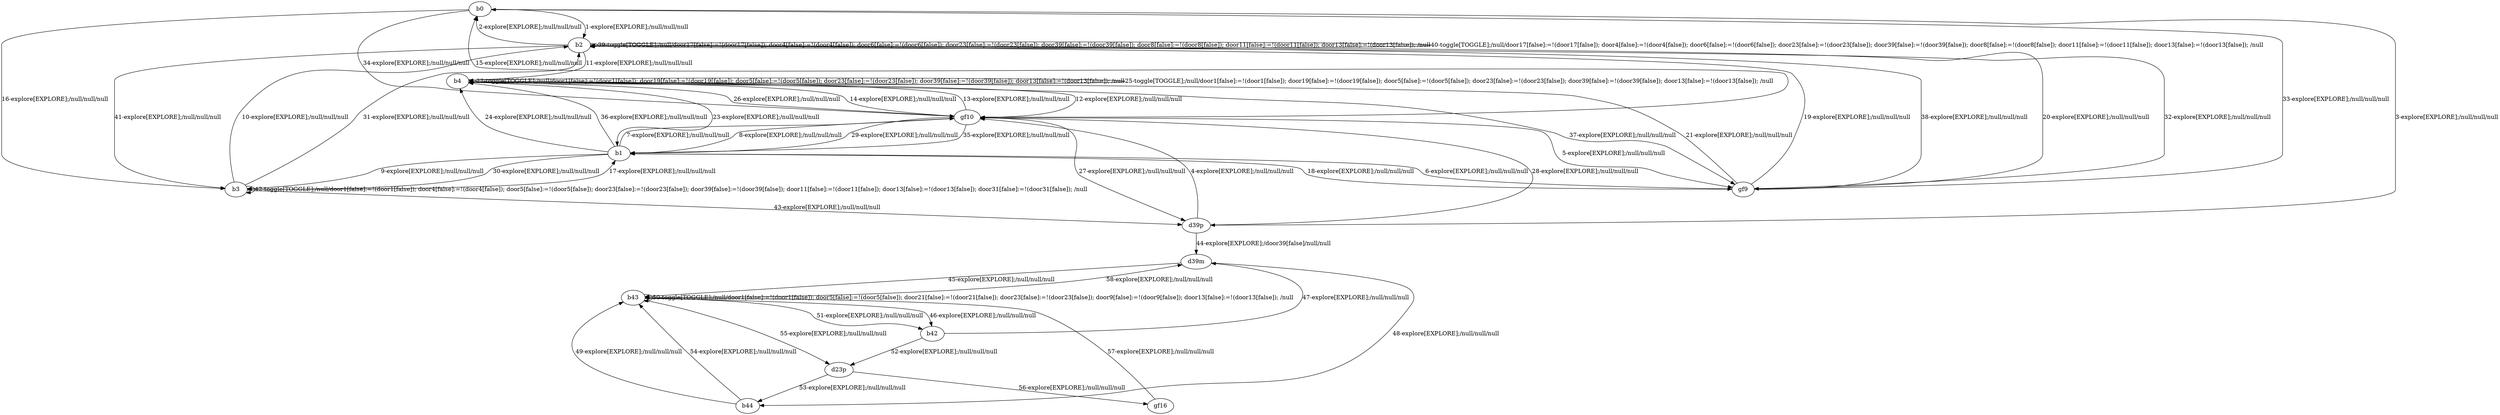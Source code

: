 # Total number of goals covered by this test: 1
# gf16 --> b43

digraph g {
"b0" -> "b2" [label = "1-explore[EXPLORE];/null/null/null"];
"b2" -> "b0" [label = "2-explore[EXPLORE];/null/null/null"];
"b0" -> "d39p" [label = "3-explore[EXPLORE];/null/null/null"];
"d39p" -> "gf10" [label = "4-explore[EXPLORE];/null/null/null"];
"gf10" -> "gf9" [label = "5-explore[EXPLORE];/null/null/null"];
"gf9" -> "b1" [label = "6-explore[EXPLORE];/null/null/null"];
"b1" -> "gf10" [label = "7-explore[EXPLORE];/null/null/null"];
"gf10" -> "b1" [label = "8-explore[EXPLORE];/null/null/null"];
"b1" -> "b3" [label = "9-explore[EXPLORE];/null/null/null"];
"b3" -> "b2" [label = "10-explore[EXPLORE];/null/null/null"];
"b2" -> "b4" [label = "11-explore[EXPLORE];/null/null/null"];
"b4" -> "gf10" [label = "12-explore[EXPLORE];/null/null/null"];
"gf10" -> "b4" [label = "13-explore[EXPLORE];/null/null/null"];
"b4" -> "gf10" [label = "14-explore[EXPLORE];/null/null/null"];
"gf10" -> "b0" [label = "15-explore[EXPLORE];/null/null/null"];
"b0" -> "b3" [label = "16-explore[EXPLORE];/null/null/null"];
"b3" -> "b1" [label = "17-explore[EXPLORE];/null/null/null"];
"b1" -> "gf9" [label = "18-explore[EXPLORE];/null/null/null"];
"gf9" -> "b2" [label = "19-explore[EXPLORE];/null/null/null"];
"b2" -> "gf9" [label = "20-explore[EXPLORE];/null/null/null"];
"gf9" -> "b4" [label = "21-explore[EXPLORE];/null/null/null"];
"b4" -> "b4" [label = "22-toggle[TOGGLE];/null/door1[false]:=!(door1[false]); door19[false]:=!(door19[false]); door5[false]:=!(door5[false]); door23[false]:=!(door23[false]); door39[false]:=!(door39[false]); door13[false]:=!(door13[false]); /null"];
"b4" -> "b1" [label = "23-explore[EXPLORE];/null/null/null"];
"b1" -> "b4" [label = "24-explore[EXPLORE];/null/null/null"];
"b4" -> "b4" [label = "25-toggle[TOGGLE];/null/door1[false]:=!(door1[false]); door19[false]:=!(door19[false]); door5[false]:=!(door5[false]); door23[false]:=!(door23[false]); door39[false]:=!(door39[false]); door13[false]:=!(door13[false]); /null"];
"b4" -> "gf10" [label = "26-explore[EXPLORE];/null/null/null"];
"gf10" -> "d39p" [label = "27-explore[EXPLORE];/null/null/null"];
"d39p" -> "gf10" [label = "28-explore[EXPLORE];/null/null/null"];
"gf10" -> "b1" [label = "29-explore[EXPLORE];/null/null/null"];
"b1" -> "b3" [label = "30-explore[EXPLORE];/null/null/null"];
"b3" -> "b2" [label = "31-explore[EXPLORE];/null/null/null"];
"b2" -> "gf9" [label = "32-explore[EXPLORE];/null/null/null"];
"gf9" -> "b0" [label = "33-explore[EXPLORE];/null/null/null"];
"b0" -> "gf10" [label = "34-explore[EXPLORE];/null/null/null"];
"gf10" -> "b1" [label = "35-explore[EXPLORE];/null/null/null"];
"b1" -> "b4" [label = "36-explore[EXPLORE];/null/null/null"];
"b4" -> "gf9" [label = "37-explore[EXPLORE];/null/null/null"];
"gf9" -> "b2" [label = "38-explore[EXPLORE];/null/null/null"];
"b2" -> "b2" [label = "39-toggle[TOGGLE];/null/door17[false]:=!(door17[false]); door4[false]:=!(door4[false]); door6[false]:=!(door6[false]); door23[false]:=!(door23[false]); door39[false]:=!(door39[false]); door8[false]:=!(door8[false]); door11[false]:=!(door11[false]); door13[false]:=!(door13[false]); /null"];
"b2" -> "b2" [label = "40-toggle[TOGGLE];/null/door17[false]:=!(door17[false]); door4[false]:=!(door4[false]); door6[false]:=!(door6[false]); door23[false]:=!(door23[false]); door39[false]:=!(door39[false]); door8[false]:=!(door8[false]); door11[false]:=!(door11[false]); door13[false]:=!(door13[false]); /null"];
"b2" -> "b3" [label = "41-explore[EXPLORE];/null/null/null"];
"b3" -> "b3" [label = "42-toggle[TOGGLE];/null/door1[false]:=!(door1[false]); door4[false]:=!(door4[false]); door5[false]:=!(door5[false]); door23[false]:=!(door23[false]); door39[false]:=!(door39[false]); door11[false]:=!(door11[false]); door13[false]:=!(door13[false]); door31[false]:=!(door31[false]); /null"];
"b3" -> "d39p" [label = "43-explore[EXPLORE];/null/null/null"];
"d39p" -> "d39m" [label = "44-explore[EXPLORE];/door39[false]/null/null"];
"d39m" -> "b43" [label = "45-explore[EXPLORE];/null/null/null"];
"b43" -> "b42" [label = "46-explore[EXPLORE];/null/null/null"];
"b42" -> "d39m" [label = "47-explore[EXPLORE];/null/null/null"];
"d39m" -> "b44" [label = "48-explore[EXPLORE];/null/null/null"];
"b44" -> "b43" [label = "49-explore[EXPLORE];/null/null/null"];
"b43" -> "b43" [label = "50-toggle[TOGGLE];/null/door1[false]:=!(door1[false]); door5[false]:=!(door5[false]); door21[false]:=!(door21[false]); door23[false]:=!(door23[false]); door9[false]:=!(door9[false]); door13[false]:=!(door13[false]); /null"];
"b43" -> "b42" [label = "51-explore[EXPLORE];/null/null/null"];
"b42" -> "d23p" [label = "52-explore[EXPLORE];/null/null/null"];
"d23p" -> "b44" [label = "53-explore[EXPLORE];/null/null/null"];
"b44" -> "b43" [label = "54-explore[EXPLORE];/null/null/null"];
"b43" -> "d23p" [label = "55-explore[EXPLORE];/null/null/null"];
"d23p" -> "gf16" [label = "56-explore[EXPLORE];/null/null/null"];
"gf16" -> "b43" [label = "57-explore[EXPLORE];/null/null/null"];
"b43" -> "d39m" [label = "58-explore[EXPLORE];/null/null/null"];
}